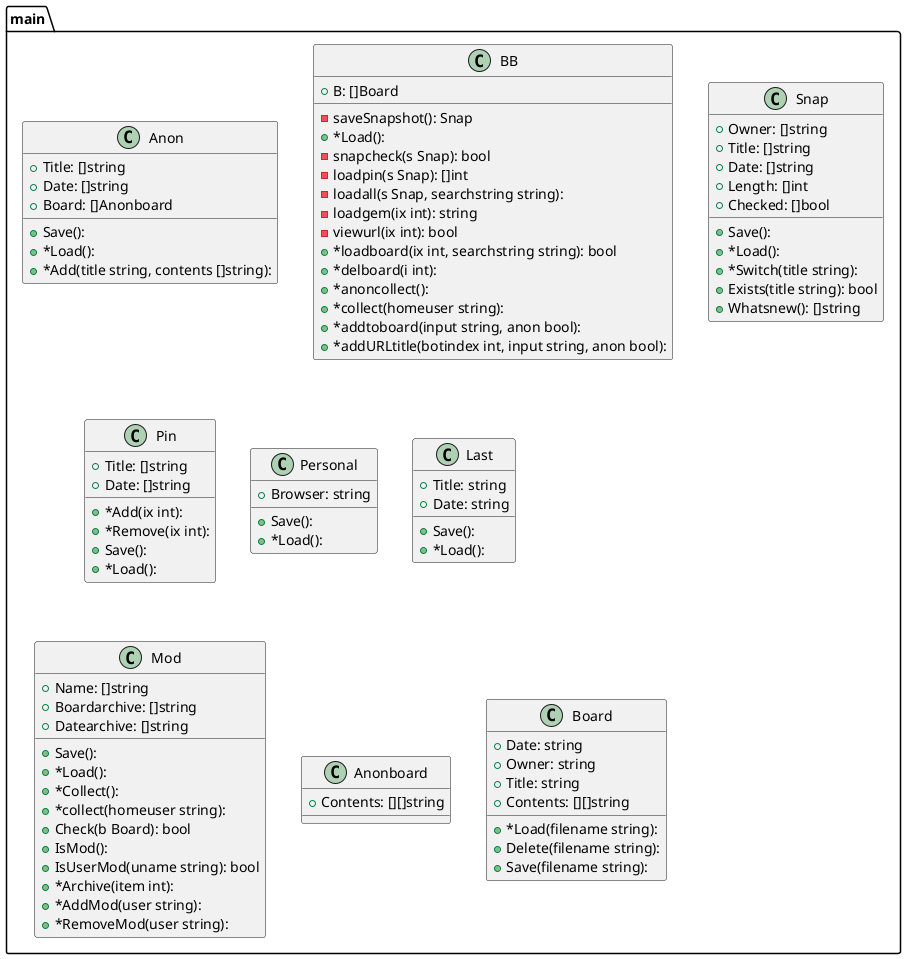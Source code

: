 @startuml
package ...main{
class Anon {
+Title: []string
+Date: []string
+Board: []Anonboard
+Save(): 
+*Load(): 
+*Add(title string, contents []string): 
}
}
package ...main{
class BB {
+B: []Board
-saveSnapshot(): Snap
+*Load(): 
-snapcheck(s Snap): bool
-loadpin(s Snap): []int
-loadall(s Snap, searchstring string): 
-loadgem(ix int): string
-viewurl(ix int): bool
+*loadboard(ix int, searchstring string): bool
+*delboard(i int): 
+*anoncollect(): 
+*collect(homeuser string): 
+*addtoboard(input string, anon bool): 
+*addURLtitle(botindex int, input string, anon bool): 
}
}
package ...main{
class Snap {
+Owner: []string
+Title: []string
+Date: []string
+Length: []int
+Checked: []bool
+Save(): 
+*Load(): 
+*Switch(title string): 
+Exists(title string): bool
+Whatsnew(): []string
}
}
package ...main{
class Pin {
+Title: []string
+Date: []string
+*Add(ix int): 
+*Remove(ix int): 
+Save(): 
+*Load(): 
}
}
package ...main{
class Personal {
+Browser: string
+Save(): 
+*Load(): 
}
}
package ...main{
class Last {
+Title: string
+Date: string
+Save(): 
+*Load(): 
}
}
package ...main{
class Mod {
+Name: []string
+Boardarchive: []string
+Datearchive: []string
+Save(): 
+*Load(): 
+*Collect(): 
+*collect(homeuser string): 
+Check(b Board): bool
+IsMod(): 
+IsUserMod(uname string): bool
+*Archive(item int): 
+*AddMod(user string): 
+*RemoveMod(user string): 
}
}
package ...main{
class Anonboard {
+Contents: [][]string

}
}
package ...main{
class Board {
+Date: string
+Owner: string
+Title: string
+Contents: [][]string
+*Load(filename string): 
+Delete(filename string): 
+Save(filename string): 
}
}

@enduml
